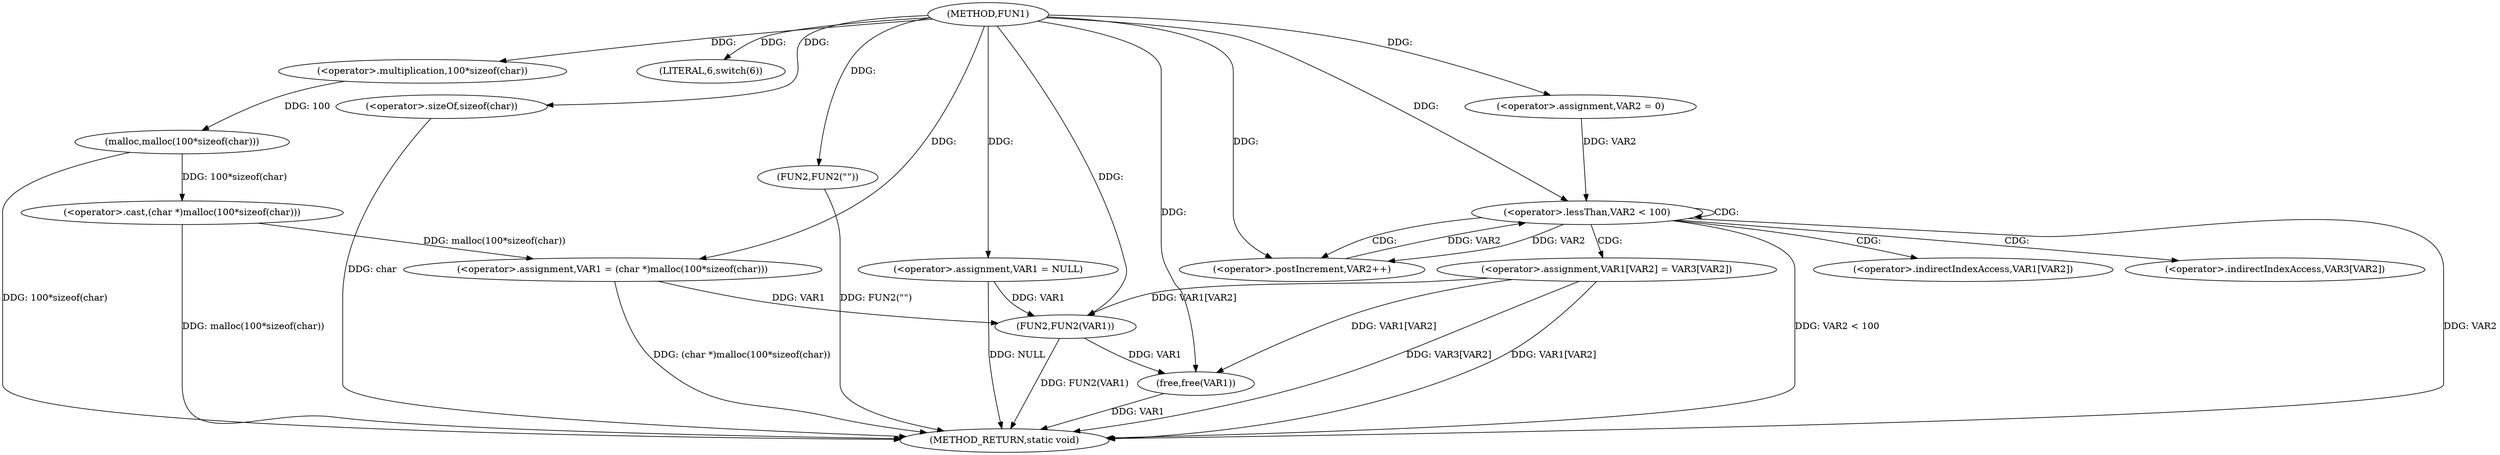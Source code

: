digraph FUN1 {  
"1000100" [label = "(METHOD,FUN1)" ]
"1000148" [label = "(METHOD_RETURN,static void)" ]
"1000103" [label = "(<operator>.assignment,VAR1 = NULL)" ]
"1000107" [label = "(LITERAL,6,switch(6))" ]
"1000110" [label = "(<operator>.assignment,VAR1 = (char *)malloc(100*sizeof(char)))" ]
"1000112" [label = "(<operator>.cast,(char *)malloc(100*sizeof(char)))" ]
"1000114" [label = "(malloc,malloc(100*sizeof(char)))" ]
"1000115" [label = "(<operator>.multiplication,100*sizeof(char))" ]
"1000117" [label = "(<operator>.sizeOf,sizeof(char))" ]
"1000121" [label = "(FUN2,FUN2(\"\"))" ]
"1000128" [label = "(<operator>.assignment,VAR2 = 0)" ]
"1000131" [label = "(<operator>.lessThan,VAR2 < 100)" ]
"1000134" [label = "(<operator>.postIncrement,VAR2++)" ]
"1000137" [label = "(<operator>.assignment,VAR1[VAR2] = VAR3[VAR2])" ]
"1000144" [label = "(FUN2,FUN2(VAR1))" ]
"1000146" [label = "(free,free(VAR1))" ]
"1000138" [label = "(<operator>.indirectIndexAccess,VAR1[VAR2])" ]
"1000141" [label = "(<operator>.indirectIndexAccess,VAR3[VAR2])" ]
  "1000103" -> "1000148"  [ label = "DDG: NULL"] 
  "1000112" -> "1000148"  [ label = "DDG: malloc(100*sizeof(char))"] 
  "1000117" -> "1000148"  [ label = "DDG: char"] 
  "1000110" -> "1000148"  [ label = "DDG: (char *)malloc(100*sizeof(char))"] 
  "1000146" -> "1000148"  [ label = "DDG: VAR1"] 
  "1000131" -> "1000148"  [ label = "DDG: VAR2 < 100"] 
  "1000131" -> "1000148"  [ label = "DDG: VAR2"] 
  "1000137" -> "1000148"  [ label = "DDG: VAR3[VAR2]"] 
  "1000144" -> "1000148"  [ label = "DDG: FUN2(VAR1)"] 
  "1000114" -> "1000148"  [ label = "DDG: 100*sizeof(char)"] 
  "1000121" -> "1000148"  [ label = "DDG: FUN2(\"\")"] 
  "1000137" -> "1000148"  [ label = "DDG: VAR1[VAR2]"] 
  "1000100" -> "1000103"  [ label = "DDG: "] 
  "1000100" -> "1000107"  [ label = "DDG: "] 
  "1000112" -> "1000110"  [ label = "DDG: malloc(100*sizeof(char))"] 
  "1000100" -> "1000110"  [ label = "DDG: "] 
  "1000114" -> "1000112"  [ label = "DDG: 100*sizeof(char)"] 
  "1000115" -> "1000114"  [ label = "DDG: 100"] 
  "1000100" -> "1000115"  [ label = "DDG: "] 
  "1000100" -> "1000117"  [ label = "DDG: "] 
  "1000100" -> "1000121"  [ label = "DDG: "] 
  "1000100" -> "1000128"  [ label = "DDG: "] 
  "1000128" -> "1000131"  [ label = "DDG: VAR2"] 
  "1000134" -> "1000131"  [ label = "DDG: VAR2"] 
  "1000100" -> "1000131"  [ label = "DDG: "] 
  "1000131" -> "1000134"  [ label = "DDG: VAR2"] 
  "1000100" -> "1000134"  [ label = "DDG: "] 
  "1000103" -> "1000144"  [ label = "DDG: VAR1"] 
  "1000137" -> "1000144"  [ label = "DDG: VAR1[VAR2]"] 
  "1000110" -> "1000144"  [ label = "DDG: VAR1"] 
  "1000100" -> "1000144"  [ label = "DDG: "] 
  "1000144" -> "1000146"  [ label = "DDG: VAR1"] 
  "1000137" -> "1000146"  [ label = "DDG: VAR1[VAR2]"] 
  "1000100" -> "1000146"  [ label = "DDG: "] 
  "1000131" -> "1000131"  [ label = "CDG: "] 
  "1000131" -> "1000137"  [ label = "CDG: "] 
  "1000131" -> "1000141"  [ label = "CDG: "] 
  "1000131" -> "1000138"  [ label = "CDG: "] 
  "1000131" -> "1000134"  [ label = "CDG: "] 
}
